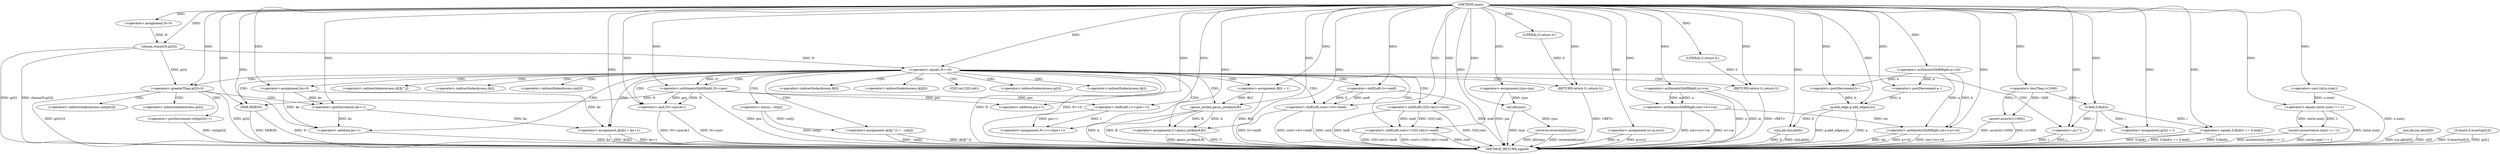digraph "main" {  
"1006592" [label = "(METHOD,main)" ]
"1006775" [label = "(METHOD_RETURN,signed)" ]
"1006596" [label = "(<operator>.arithmeticShiftRight,cin>>n>>m)" ]
"1006640" [label = "(<operator>.assignment,rjun=jun)" ]
"1006643" [label = "(reverse,reverse(all(rjun)))" ]
"1006673" [label = "(<operator>.assignment,N=0)" ]
"1006676" [label = "(chmax,chmax(N,gr[i]))" ]
"1006709" [label = "(DEB,DEB(N))" ]
"1006713" [label = "(<operator>.assignment,ko=0)" ]
"1006734" [label = "(<operator>.assignment,B[i] = 1)" ]
"1006763" [label = "(<operator>.assignment,C=gauss_jordan(A,B))" ]
"1006768" [label = "(<operator>.shiftLeft,cout<<C[0].val()<<endl)" ]
"1006773" [label = "(RETURN,return 0;,return 0;)" ]
"1006606" [label = "(<operator>.arithmeticShiftRight,cin>>a>>b)" ]
"1006611" [label = "(<operator>.postDecrement,a--)" ]
"1006613" [label = "(<operator>.postDecrement,b--)" ]
"1006615" [label = "(g.add_edge,g.add_edge(a,b))" ]
"1006618" [label = "(v[a].pb,v[a].pb(b))" ]
"1006623" [label = "(<operator>.assignment,sc=g.scc())" ]
"1006682" [label = "(<operator>.equals,N==0)" ]
"1006740" [label = "(<operator>.assignment,A[i][i] = ko+1)" ]
"1006774" [label = "(LITERAL,0,return 0;)" ]
"1006598" [label = "(<operator>.arithmeticShiftRight,n>>m)" ]
"1006628" [label = "(assert,assert((int)x.size() == 1))" ]
"1006634" [label = "(jun.pb,jun.pb(x[0]))" ]
"1006644" [label = "(all,all(rjun))" ]
"1006651" [label = "(S.insert,S.insert(gr[y]))" ]
"1006656" [label = "(assert,assert(i<1000))" ]
"1006686" [label = "(<operator>.shiftLeft,cout<<0<<endl)" ]
"1006691" [label = "(RETURN,return 0;,return 0;)" ]
"1006695" [label = "(<operator>.and,(N>>pos)&1)" ]
"1006718" [label = "(<operator>.greaterThan,gr[i]>0)" ]
"1006750" [label = "(<operator>.assignment,A[i][i^j] = - cnt[j])" ]
"1006765" [label = "(gauss_jordan,gauss_jordan(A,B))" ]
"1006770" [label = "(<operator>.shiftLeft,C[0].val()<<endl)" ]
"1006608" [label = "(<operator>.arithmeticShiftRight,a>>b)" ]
"1006661" [label = "(<operator>.equals,S.find(i) == S.end())" ]
"1006692" [label = "(LITERAL,0,return 0;)" ]
"1006701" [label = "(<operator>.assignment,N=1<<(pos+1))" ]
"1006724" [label = "(<operator>.postIncrement,cnt[gr[i]]++)" ]
"1006730" [label = "(<operator>.postIncrement,ko++)" ]
"1006746" [label = "(<operator>.addition,ko+1)" ]
"1006629" [label = "(<operator>.equals,(int)x.size() == 1)" ]
"1006657" [label = "(<operator>.lessThan,i<1000)" ]
"1006666" [label = "(<operator>.assignment,gr[x] = i)" ]
"1006688" [label = "(<operator>.shiftLeft,0<<endl)" ]
"1006696" [label = "(<operator>.arithmeticShiftRight,N>>pos)" ]
"1006758" [label = "(<operator>.minus,- cnt[j])" ]
"1006630" [label = "(<operator>.cast,(int)x.size())" ]
"1006662" [label = "(S.find,S.find(i))" ]
"1006703" [label = "(<operator>.shiftLeft,1<<(pos+1))" ]
"1006755" [label = "(<operator>.or,i^j)" ]
"1006705" [label = "(<operator>.addition,pos+1)" ]
"1006735" [label = "(<operator>.indirectIndexAccess,B[i])" ]
"1006741" [label = "(<operator>.indirectIndexAccess,A[i][i])" ]
"1006771" [label = "(C[0].val,C[0].val())" ]
"1006719" [label = "(<operator>.indirectIndexAccess,gr[i])" ]
"1006742" [label = "(<operator>.indirectIndexAccess,A[i])" ]
"1006751" [label = "(<operator>.indirectIndexAccess,A[i][i^j])" ]
"1006725" [label = "(<operator>.indirectIndexAccess,cnt[gr[i]])" ]
"1006752" [label = "(<operator>.indirectIndexAccess,A[i])" ]
"1006759" [label = "(<operator>.indirectIndexAccess,cnt[j])" ]
"1006727" [label = "(<operator>.indirectIndexAccess,gr[i])" ]
  "1006773" -> "1006775"  [ label = "DDG: <RET>"] 
  "1006598" -> "1006775"  [ label = "DDG: n"] 
  "1006598" -> "1006775"  [ label = "DDG: m"] 
  "1006596" -> "1006775"  [ label = "DDG: n>>m"] 
  "1006596" -> "1006775"  [ label = "DDG: cin>>n>>m"] 
  "1006606" -> "1006775"  [ label = "DDG: cin"] 
  "1006606" -> "1006775"  [ label = "DDG: a>>b"] 
  "1006606" -> "1006775"  [ label = "DDG: cin>>a>>b"] 
  "1006615" -> "1006775"  [ label = "DDG: a"] 
  "1006615" -> "1006775"  [ label = "DDG: g.add_edge(a,b)"] 
  "1006618" -> "1006775"  [ label = "DDG: b"] 
  "1006618" -> "1006775"  [ label = "DDG: v[a].pb(b)"] 
  "1006623" -> "1006775"  [ label = "DDG: sc"] 
  "1006623" -> "1006775"  [ label = "DDG: g.scc()"] 
  "1006630" -> "1006775"  [ label = "DDG: x.size()"] 
  "1006629" -> "1006775"  [ label = "DDG: (int)x.size()"] 
  "1006628" -> "1006775"  [ label = "DDG: (int)x.size() == 1"] 
  "1006628" -> "1006775"  [ label = "DDG: assert((int)x.size() == 1)"] 
  "1006634" -> "1006775"  [ label = "DDG: x[0]"] 
  "1006634" -> "1006775"  [ label = "DDG: jun.pb(x[0])"] 
  "1006640" -> "1006775"  [ label = "DDG: jun"] 
  "1006644" -> "1006775"  [ label = "DDG: rjun"] 
  "1006643" -> "1006775"  [ label = "DDG: all(rjun)"] 
  "1006643" -> "1006775"  [ label = "DDG: reverse(all(rjun))"] 
  "1006651" -> "1006775"  [ label = "DDG: gr[y]"] 
  "1006651" -> "1006775"  [ label = "DDG: S.insert(gr[y])"] 
  "1006656" -> "1006775"  [ label = "DDG: i<1000"] 
  "1006656" -> "1006775"  [ label = "DDG: assert(i<1000)"] 
  "1006662" -> "1006775"  [ label = "DDG: i"] 
  "1006661" -> "1006775"  [ label = "DDG: S.find(i)"] 
  "1006661" -> "1006775"  [ label = "DDG: S.end()"] 
  "1006661" -> "1006775"  [ label = "DDG: S.find(i) == S.end()"] 
  "1006676" -> "1006775"  [ label = "DDG: gr[i]"] 
  "1006676" -> "1006775"  [ label = "DDG: chmax(N,gr[i])"] 
  "1006682" -> "1006775"  [ label = "DDG: N"] 
  "1006682" -> "1006775"  [ label = "DDG: N==0"] 
  "1006696" -> "1006775"  [ label = "DDG: pos"] 
  "1006695" -> "1006775"  [ label = "DDG: N>>pos"] 
  "1006695" -> "1006775"  [ label = "DDG: (N>>pos)&1"] 
  "1006709" -> "1006775"  [ label = "DDG: N"] 
  "1006709" -> "1006775"  [ label = "DDG: DEB(N)"] 
  "1006718" -> "1006775"  [ label = "DDG: gr[i]"] 
  "1006718" -> "1006775"  [ label = "DDG: gr[i]>0"] 
  "1006724" -> "1006775"  [ label = "DDG: cnt[gr[i]]"] 
  "1006734" -> "1006775"  [ label = "DDG: B[i]"] 
  "1006740" -> "1006775"  [ label = "DDG: A[i][i]"] 
  "1006746" -> "1006775"  [ label = "DDG: ko"] 
  "1006740" -> "1006775"  [ label = "DDG: ko+1"] 
  "1006755" -> "1006775"  [ label = "DDG: i"] 
  "1006755" -> "1006775"  [ label = "DDG: j"] 
  "1006750" -> "1006775"  [ label = "DDG: A[i][i^j]"] 
  "1006758" -> "1006775"  [ label = "DDG: cnt[j]"] 
  "1006750" -> "1006775"  [ label = "DDG: - cnt[j]"] 
  "1006763" -> "1006775"  [ label = "DDG: C"] 
  "1006765" -> "1006775"  [ label = "DDG: A"] 
  "1006765" -> "1006775"  [ label = "DDG: B"] 
  "1006763" -> "1006775"  [ label = "DDG: gauss_jordan(A,B)"] 
  "1006768" -> "1006775"  [ label = "DDG: cout"] 
  "1006770" -> "1006775"  [ label = "DDG: C[0].val()"] 
  "1006770" -> "1006775"  [ label = "DDG: endl"] 
  "1006768" -> "1006775"  [ label = "DDG: C[0].val()<<endl"] 
  "1006768" -> "1006775"  [ label = "DDG: cout<<C[0].val()<<endl"] 
  "1006686" -> "1006775"  [ label = "DDG: cout"] 
  "1006688" -> "1006775"  [ label = "DDG: endl"] 
  "1006686" -> "1006775"  [ label = "DDG: 0<<endl"] 
  "1006686" -> "1006775"  [ label = "DDG: cout<<0<<endl"] 
  "1006691" -> "1006775"  [ label = "DDG: <RET>"] 
  "1006592" -> "1006640"  [ label = "DDG: "] 
  "1006592" -> "1006673"  [ label = "DDG: "] 
  "1006592" -> "1006713"  [ label = "DDG: "] 
  "1006592" -> "1006734"  [ label = "DDG: "] 
  "1006765" -> "1006763"  [ label = "DDG: B"] 
  "1006765" -> "1006763"  [ label = "DDG: A"] 
  "1006774" -> "1006773"  [ label = "DDG: 0"] 
  "1006592" -> "1006773"  [ label = "DDG: "] 
  "1006592" -> "1006596"  [ label = "DDG: "] 
  "1006598" -> "1006596"  [ label = "DDG: m"] 
  "1006598" -> "1006596"  [ label = "DDG: n"] 
  "1006592" -> "1006623"  [ label = "DDG: "] 
  "1006644" -> "1006643"  [ label = "DDG: rjun"] 
  "1006673" -> "1006676"  [ label = "DDG: N"] 
  "1006592" -> "1006676"  [ label = "DDG: "] 
  "1006696" -> "1006709"  [ label = "DDG: N"] 
  "1006592" -> "1006709"  [ label = "DDG: "] 
  "1006713" -> "1006740"  [ label = "DDG: ko"] 
  "1006730" -> "1006740"  [ label = "DDG: ko"] 
  "1006592" -> "1006740"  [ label = "DDG: "] 
  "1006592" -> "1006763"  [ label = "DDG: "] 
  "1006592" -> "1006768"  [ label = "DDG: "] 
  "1006770" -> "1006768"  [ label = "DDG: endl"] 
  "1006770" -> "1006768"  [ label = "DDG: C[0].val()"] 
  "1006592" -> "1006774"  [ label = "DDG: "] 
  "1006592" -> "1006598"  [ label = "DDG: "] 
  "1006596" -> "1006606"  [ label = "DDG: cin"] 
  "1006592" -> "1006606"  [ label = "DDG: "] 
  "1006608" -> "1006606"  [ label = "DDG: b"] 
  "1006608" -> "1006606"  [ label = "DDG: a"] 
  "1006608" -> "1006611"  [ label = "DDG: a"] 
  "1006592" -> "1006611"  [ label = "DDG: "] 
  "1006608" -> "1006613"  [ label = "DDG: b"] 
  "1006592" -> "1006613"  [ label = "DDG: "] 
  "1006611" -> "1006615"  [ label = "DDG: a"] 
  "1006592" -> "1006615"  [ label = "DDG: "] 
  "1006613" -> "1006615"  [ label = "DDG: b"] 
  "1006615" -> "1006618"  [ label = "DDG: b"] 
  "1006592" -> "1006618"  [ label = "DDG: "] 
  "1006640" -> "1006644"  [ label = "DDG: rjun"] 
  "1006592" -> "1006644"  [ label = "DDG: "] 
  "1006676" -> "1006682"  [ label = "DDG: N"] 
  "1006592" -> "1006682"  [ label = "DDG: "] 
  "1006692" -> "1006691"  [ label = "DDG: 0"] 
  "1006592" -> "1006691"  [ label = "DDG: "] 
  "1006758" -> "1006750"  [ label = "DDG: cnt[j]"] 
  "1006592" -> "1006765"  [ label = "DDG: "] 
  "1006734" -> "1006765"  [ label = "DDG: B[i]"] 
  "1006592" -> "1006770"  [ label = "DDG: "] 
  "1006592" -> "1006608"  [ label = "DDG: "] 
  "1006629" -> "1006628"  [ label = "DDG: 1"] 
  "1006629" -> "1006628"  [ label = "DDG: (int)x.size()"] 
  "1006657" -> "1006656"  [ label = "DDG: 1000"] 
  "1006657" -> "1006656"  [ label = "DDG: i"] 
  "1006592" -> "1006686"  [ label = "DDG: "] 
  "1006688" -> "1006686"  [ label = "DDG: endl"] 
  "1006688" -> "1006686"  [ label = "DDG: 0"] 
  "1006592" -> "1006692"  [ label = "DDG: "] 
  "1006696" -> "1006695"  [ label = "DDG: pos"] 
  "1006696" -> "1006695"  [ label = "DDG: N"] 
  "1006592" -> "1006695"  [ label = "DDG: "] 
  "1006703" -> "1006701"  [ label = "DDG: pos+1"] 
  "1006703" -> "1006701"  [ label = "DDG: 1"] 
  "1006676" -> "1006718"  [ label = "DDG: gr[i]"] 
  "1006592" -> "1006718"  [ label = "DDG: "] 
  "1006713" -> "1006746"  [ label = "DDG: ko"] 
  "1006730" -> "1006746"  [ label = "DDG: ko"] 
  "1006592" -> "1006746"  [ label = "DDG: "] 
  "1006630" -> "1006629"  [ label = "DDG: x.size()"] 
  "1006592" -> "1006629"  [ label = "DDG: "] 
  "1006592" -> "1006657"  [ label = "DDG: "] 
  "1006662" -> "1006661"  [ label = "DDG: i"] 
  "1006592" -> "1006661"  [ label = "DDG: "] 
  "1006662" -> "1006666"  [ label = "DDG: i"] 
  "1006592" -> "1006666"  [ label = "DDG: "] 
  "1006592" -> "1006688"  [ label = "DDG: "] 
  "1006682" -> "1006696"  [ label = "DDG: N"] 
  "1006592" -> "1006696"  [ label = "DDG: "] 
  "1006592" -> "1006701"  [ label = "DDG: "] 
  "1006713" -> "1006730"  [ label = "DDG: ko"] 
  "1006592" -> "1006730"  [ label = "DDG: "] 
  "1006592" -> "1006630"  [ label = "DDG: "] 
  "1006657" -> "1006662"  [ label = "DDG: i"] 
  "1006592" -> "1006662"  [ label = "DDG: "] 
  "1006592" -> "1006703"  [ label = "DDG: "] 
  "1006696" -> "1006703"  [ label = "DDG: pos"] 
  "1006662" -> "1006755"  [ label = "DDG: i"] 
  "1006592" -> "1006755"  [ label = "DDG: "] 
  "1006696" -> "1006705"  [ label = "DDG: pos"] 
  "1006592" -> "1006705"  [ label = "DDG: "] 
  "1006682" -> "1006696"  [ label = "CDG: "] 
  "1006682" -> "1006751"  [ label = "CDG: "] 
  "1006682" -> "1006773"  [ label = "CDG: "] 
  "1006682" -> "1006734"  [ label = "CDG: "] 
  "1006682" -> "1006713"  [ label = "CDG: "] 
  "1006682" -> "1006752"  [ label = "CDG: "] 
  "1006682" -> "1006768"  [ label = "CDG: "] 
  "1006682" -> "1006742"  [ label = "CDG: "] 
  "1006682" -> "1006695"  [ label = "CDG: "] 
  "1006682" -> "1006709"  [ label = "CDG: "] 
  "1006682" -> "1006759"  [ label = "CDG: "] 
  "1006682" -> "1006741"  [ label = "CDG: "] 
  "1006682" -> "1006688"  [ label = "CDG: "] 
  "1006682" -> "1006686"  [ label = "CDG: "] 
  "1006682" -> "1006750"  [ label = "CDG: "] 
  "1006682" -> "1006719"  [ label = "CDG: "] 
  "1006682" -> "1006718"  [ label = "CDG: "] 
  "1006682" -> "1006765"  [ label = "CDG: "] 
  "1006682" -> "1006758"  [ label = "CDG: "] 
  "1006682" -> "1006746"  [ label = "CDG: "] 
  "1006682" -> "1006770"  [ label = "CDG: "] 
  "1006682" -> "1006735"  [ label = "CDG: "] 
  "1006682" -> "1006740"  [ label = "CDG: "] 
  "1006682" -> "1006755"  [ label = "CDG: "] 
  "1006682" -> "1006691"  [ label = "CDG: "] 
  "1006682" -> "1006771"  [ label = "CDG: "] 
  "1006682" -> "1006763"  [ label = "CDG: "] 
  "1006718" -> "1006725"  [ label = "CDG: "] 
  "1006718" -> "1006730"  [ label = "CDG: "] 
  "1006718" -> "1006727"  [ label = "CDG: "] 
  "1006718" -> "1006724"  [ label = "CDG: "] 
}
